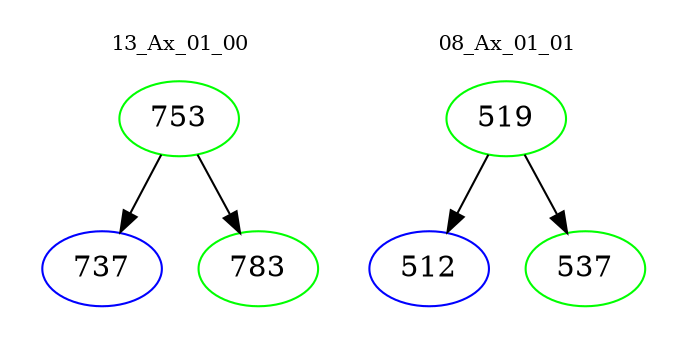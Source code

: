 digraph{
subgraph cluster_0 {
color = white
label = "13_Ax_01_00";
fontsize=10;
T0_753 [label="753", color="green"]
T0_753 -> T0_737 [color="black"]
T0_737 [label="737", color="blue"]
T0_753 -> T0_783 [color="black"]
T0_783 [label="783", color="green"]
}
subgraph cluster_1 {
color = white
label = "08_Ax_01_01";
fontsize=10;
T1_519 [label="519", color="green"]
T1_519 -> T1_512 [color="black"]
T1_512 [label="512", color="blue"]
T1_519 -> T1_537 [color="black"]
T1_537 [label="537", color="green"]
}
}

